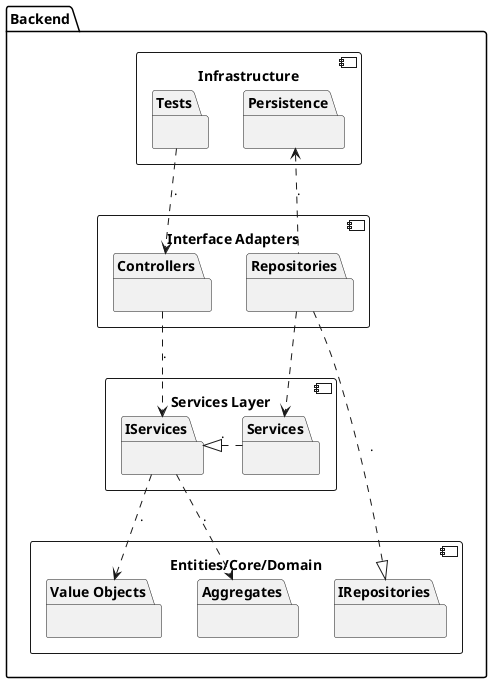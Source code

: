 @startuml

package "Backend" {

    Component Infrastructure {
        package Tests {
        }
        package Persistence {
        }
    }

    Component "Interface Adapters" {
        package Controllers {
        }
        package Repositories {
        }
    }

    Component "Services Layer" {
        package "Services" {
        }
        package "IServices" {
        }

    }

    Component "Entities/Core/Domain" {
        package Aggregates {
        }
        package "Value Objects" {
        }
        package "IRepositories"{
                }

    }

    ' Dependencies
    Infrastructure.Tests ..> "Interface Adapters.Controllers" : .
    Infrastructure.Persistence <.. "Interface Adapters.Repositories" : .
    "Interface Adapters.Controllers" ..> "IServices" : .
    "IServices" ..> Aggregates : .
    "IServices" ..> "Value Objects" : .
    "Interface Adapters.Repositories" ..> Services
    "Repositories" ..|> "IRepositories" : .
    "Services" ..right|> "IServices" : .
}

@enduml

